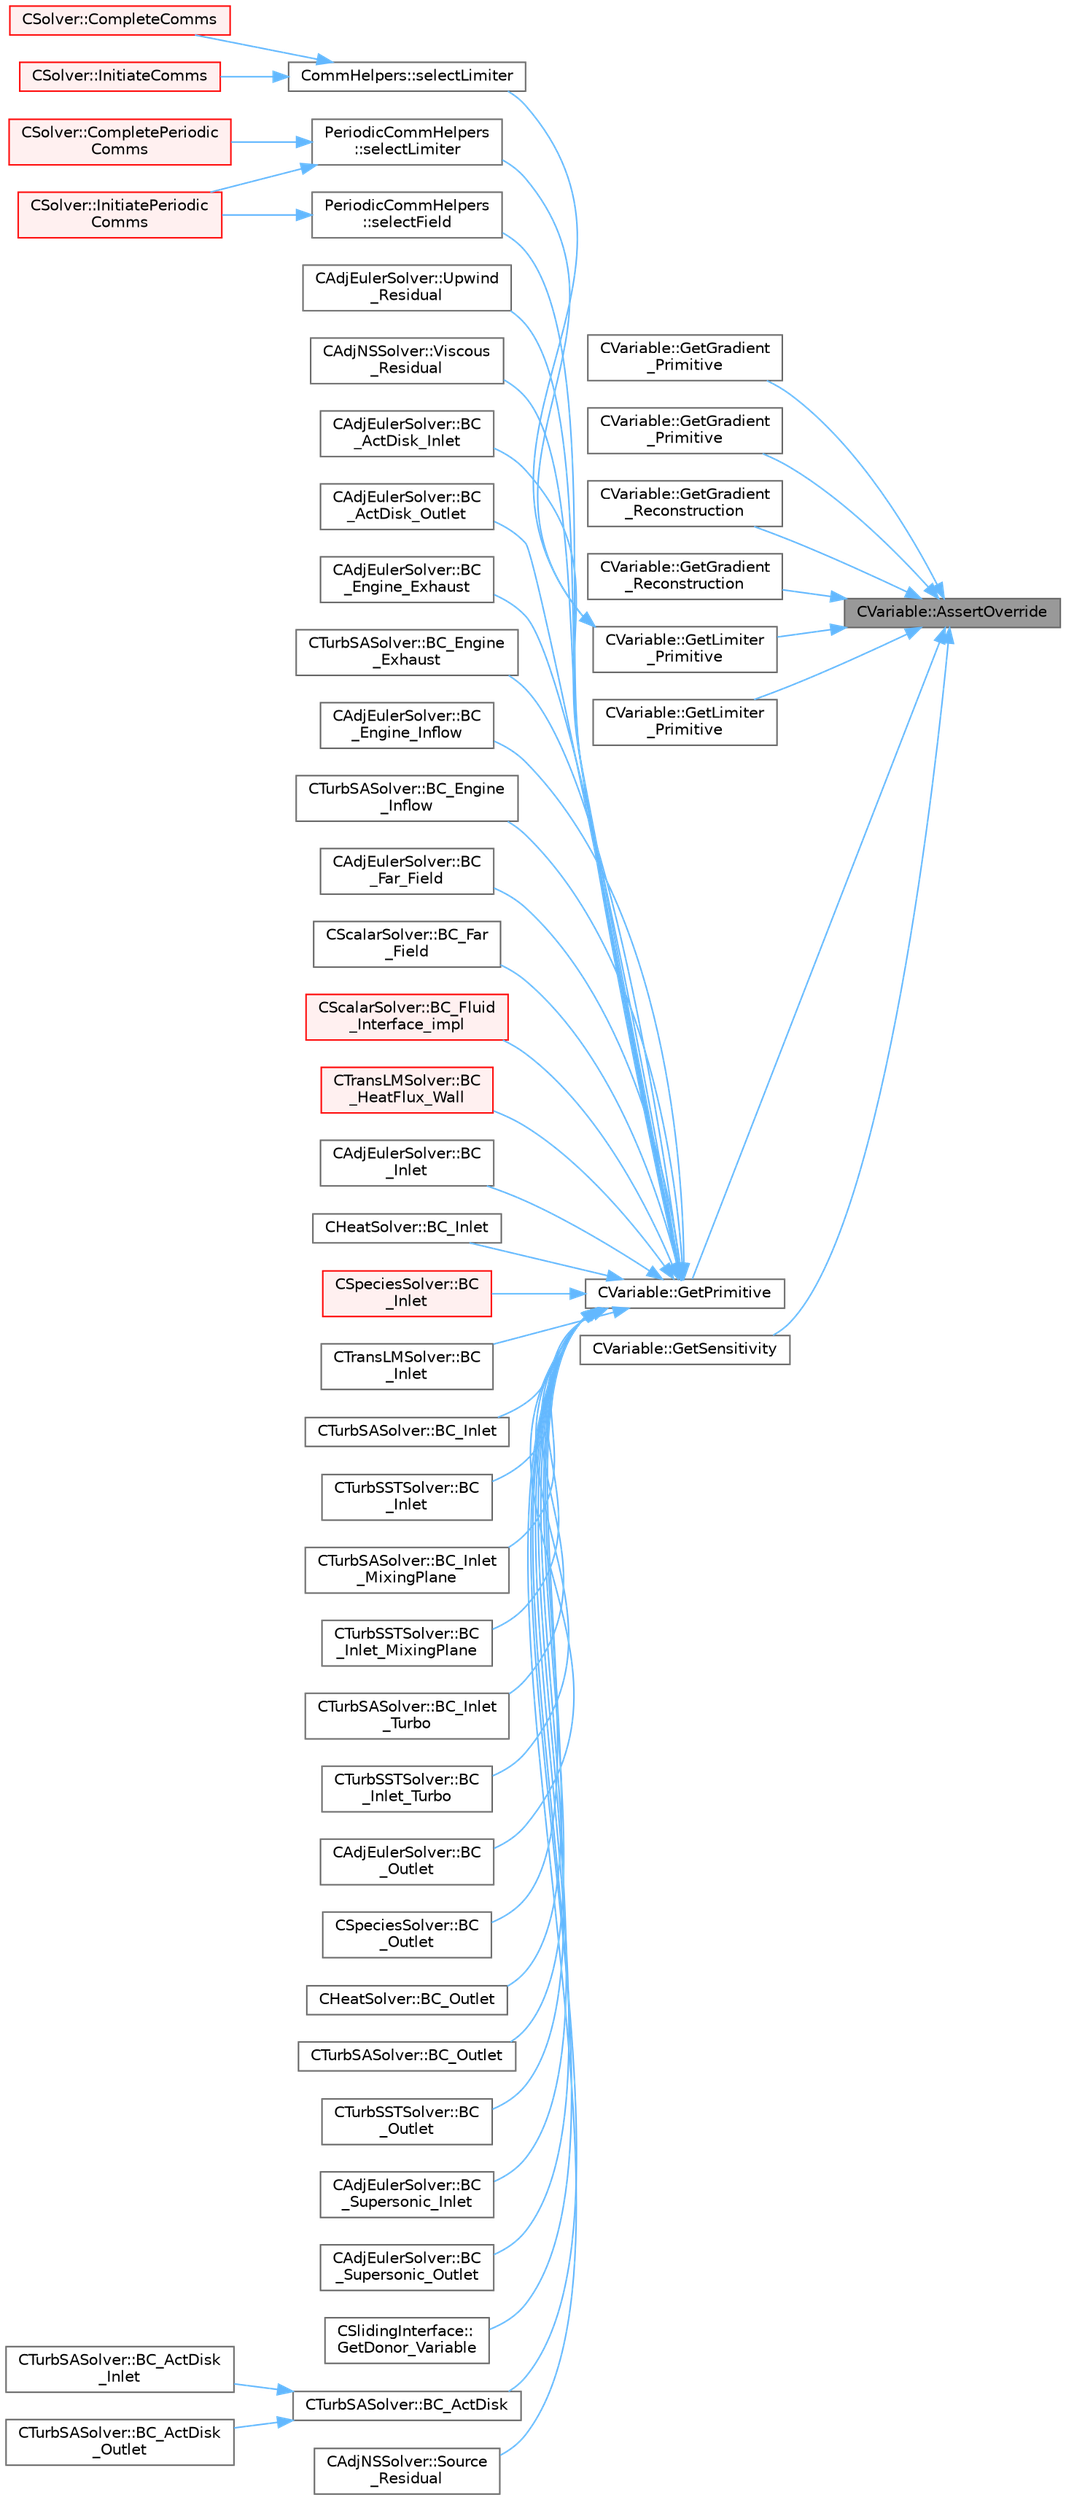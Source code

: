 digraph "CVariable::AssertOverride"
{
 // LATEX_PDF_SIZE
  bgcolor="transparent";
  edge [fontname=Helvetica,fontsize=10,labelfontname=Helvetica,labelfontsize=10];
  node [fontname=Helvetica,fontsize=10,shape=box,height=0.2,width=0.4];
  rankdir="RL";
  Node1 [id="Node000001",label="CVariable::AssertOverride",height=0.2,width=0.4,color="gray40", fillcolor="grey60", style="filled", fontcolor="black",tooltip=" "];
  Node1 -> Node2 [id="edge1_Node000001_Node000002",dir="back",color="steelblue1",style="solid",tooltip=" "];
  Node2 [id="Node000002",label="CVariable::GetGradient\l_Primitive",height=0.2,width=0.4,color="grey40", fillcolor="white", style="filled",URL="$classCVariable.html#a7ed5ccf1ed171fd34034c531cb8024ed",tooltip="Get the primitive variable gradients for all points."];
  Node1 -> Node3 [id="edge2_Node000001_Node000003",dir="back",color="steelblue1",style="solid",tooltip=" "];
  Node3 [id="Node000003",label="CVariable::GetGradient\l_Primitive",height=0.2,width=0.4,color="grey40", fillcolor="white", style="filled",URL="$classCVariable.html#a64fe32c5ac3d01cc1c333f7ae1fad6ce",tooltip=" "];
  Node1 -> Node4 [id="edge3_Node000001_Node000004",dir="back",color="steelblue1",style="solid",tooltip=" "];
  Node4 [id="Node000004",label="CVariable::GetGradient\l_Reconstruction",height=0.2,width=0.4,color="grey40", fillcolor="white", style="filled",URL="$classCVariable.html#ae3740552dd48d6c255d19e0ed30de08d",tooltip="Get the reconstruction gradient for primitive variable at all points."];
  Node1 -> Node5 [id="edge4_Node000001_Node000005",dir="back",color="steelblue1",style="solid",tooltip=" "];
  Node5 [id="Node000005",label="CVariable::GetGradient\l_Reconstruction",height=0.2,width=0.4,color="grey40", fillcolor="white", style="filled",URL="$classCVariable.html#ab970cdb35d5b7c5b30a3654a27efc28a",tooltip=" "];
  Node1 -> Node6 [id="edge5_Node000001_Node000006",dir="back",color="steelblue1",style="solid",tooltip=" "];
  Node6 [id="Node000006",label="CVariable::GetLimiter\l_Primitive",height=0.2,width=0.4,color="grey40", fillcolor="white", style="filled",URL="$classCVariable.html#a84b3e1346612ab51a543f515d5cff8cd",tooltip="Get the primitive variables limiter."];
  Node6 -> Node7 [id="edge6_Node000006_Node000007",dir="back",color="steelblue1",style="solid",tooltip=" "];
  Node7 [id="Node000007",label="PeriodicCommHelpers\l::selectLimiter",height=0.2,width=0.4,color="grey40", fillcolor="white", style="filled",URL="$namespacePeriodicCommHelpers.html#a2f2bc43a91b0f94b664e28069ee7abd4",tooltip=" "];
  Node7 -> Node8 [id="edge7_Node000007_Node000008",dir="back",color="steelblue1",style="solid",tooltip=" "];
  Node8 [id="Node000008",label="CSolver::CompletePeriodic\lComms",height=0.2,width=0.4,color="red", fillcolor="#FFF0F0", style="filled",URL="$classCSolver.html#a6b9c3e0290bce84f14ad3fde8ffa8658",tooltip="Routine to complete the set of non-blocking periodic communications launched by InitiatePeriodicComms..."];
  Node7 -> Node28 [id="edge8_Node000007_Node000028",dir="back",color="steelblue1",style="solid",tooltip=" "];
  Node28 [id="Node000028",label="CSolver::InitiatePeriodic\lComms",height=0.2,width=0.4,color="red", fillcolor="#FFF0F0", style="filled",URL="$classCSolver.html#a1a6e3eee698f471925178d422a0c3724",tooltip="Routine to load a solver quantity into the data structures for MPI periodic communication and to laun..."];
  Node6 -> Node29 [id="edge9_Node000006_Node000029",dir="back",color="steelblue1",style="solid",tooltip=" "];
  Node29 [id="Node000029",label="CommHelpers::selectLimiter",height=0.2,width=0.4,color="grey40", fillcolor="white", style="filled",URL="$namespaceCommHelpers.html#a88e9c22d59034b9b975cd978e1d99db1",tooltip=" "];
  Node29 -> Node30 [id="edge10_Node000029_Node000030",dir="back",color="steelblue1",style="solid",tooltip=" "];
  Node30 [id="Node000030",label="CSolver::CompleteComms",height=0.2,width=0.4,color="red", fillcolor="#FFF0F0", style="filled",URL="$classCSolver.html#a6891c839827efbebdcbf9a349f4da92c",tooltip="Routine to complete the set of non-blocking communications launched by InitiateComms() and unpacking ..."];
  Node29 -> Node67 [id="edge11_Node000029_Node000067",dir="back",color="steelblue1",style="solid",tooltip=" "];
  Node67 [id="Node000067",label="CSolver::InitiateComms",height=0.2,width=0.4,color="red", fillcolor="#FFF0F0", style="filled",URL="$classCSolver.html#a7c5c26e7f006b4bb7e93582d839cf09d",tooltip="Routine to load a solver quantity into the data structures for MPI point-to-point communication and t..."];
  Node1 -> Node68 [id="edge12_Node000001_Node000068",dir="back",color="steelblue1",style="solid",tooltip=" "];
  Node68 [id="Node000068",label="CVariable::GetLimiter\l_Primitive",height=0.2,width=0.4,color="grey40", fillcolor="white", style="filled",URL="$classCVariable.html#aa6abd0999f10c2a9abf4e3a896dfdd74",tooltip=" "];
  Node1 -> Node69 [id="edge13_Node000001_Node000069",dir="back",color="steelblue1",style="solid",tooltip=" "];
  Node69 [id="Node000069",label="CVariable::GetPrimitive",height=0.2,width=0.4,color="grey40", fillcolor="white", style="filled",URL="$classCVariable.html#a2925893e2535d4b24f8f3e9c4339b8b2",tooltip="Get the primitive variables for all points."];
  Node69 -> Node70 [id="edge14_Node000069_Node000070",dir="back",color="steelblue1",style="solid",tooltip=" "];
  Node70 [id="Node000070",label="CTurbSASolver::BC_ActDisk",height=0.2,width=0.4,color="grey40", fillcolor="white", style="filled",URL="$classCTurbSASolver.html#a66e84b3d8a0891d1222b6f1ed870733f",tooltip="Impose an actuator disk inlet boundary condition."];
  Node70 -> Node71 [id="edge15_Node000070_Node000071",dir="back",color="steelblue1",style="solid",tooltip=" "];
  Node71 [id="Node000071",label="CTurbSASolver::BC_ActDisk\l_Inlet",height=0.2,width=0.4,color="grey40", fillcolor="white", style="filled",URL="$classCTurbSASolver.html#a12d9bc56fae59b3a01e704213f7bbb47",tooltip="Impose an actuator disk inlet boundary condition."];
  Node70 -> Node72 [id="edge16_Node000070_Node000072",dir="back",color="steelblue1",style="solid",tooltip=" "];
  Node72 [id="Node000072",label="CTurbSASolver::BC_ActDisk\l_Outlet",height=0.2,width=0.4,color="grey40", fillcolor="white", style="filled",URL="$classCTurbSASolver.html#a3e945b3079f74cb75291507298bad1ad",tooltip="Impose an actuator disk outlet boundary condition."];
  Node69 -> Node73 [id="edge17_Node000069_Node000073",dir="back",color="steelblue1",style="solid",tooltip=" "];
  Node73 [id="Node000073",label="CAdjEulerSolver::BC\l_ActDisk_Inlet",height=0.2,width=0.4,color="grey40", fillcolor="white", style="filled",URL="$classCAdjEulerSolver.html#a67518d5cacd92978c0abacd480143b90",tooltip="Impose an actuator disk inlet boundary condition."];
  Node69 -> Node74 [id="edge18_Node000069_Node000074",dir="back",color="steelblue1",style="solid",tooltip=" "];
  Node74 [id="Node000074",label="CAdjEulerSolver::BC\l_ActDisk_Outlet",height=0.2,width=0.4,color="grey40", fillcolor="white", style="filled",URL="$classCAdjEulerSolver.html#aa60ca4eb0d68293819c21c9d8f9a0fcc",tooltip="Impose an actuator disk outlet boundary condition."];
  Node69 -> Node75 [id="edge19_Node000069_Node000075",dir="back",color="steelblue1",style="solid",tooltip=" "];
  Node75 [id="Node000075",label="CAdjEulerSolver::BC\l_Engine_Exhaust",height=0.2,width=0.4,color="grey40", fillcolor="white", style="filled",URL="$classCAdjEulerSolver.html#a460a66ee6af3bc4070ceebfafbfe5d27",tooltip="Impose the engine exhaust boundary condition."];
  Node69 -> Node76 [id="edge20_Node000069_Node000076",dir="back",color="steelblue1",style="solid",tooltip=" "];
  Node76 [id="Node000076",label="CTurbSASolver::BC_Engine\l_Exhaust",height=0.2,width=0.4,color="grey40", fillcolor="white", style="filled",URL="$classCTurbSASolver.html#a65653a4cddb1a2dd9cdb6e88e3cde711",tooltip="Impose the engine exhaust boundary condition."];
  Node69 -> Node77 [id="edge21_Node000069_Node000077",dir="back",color="steelblue1",style="solid",tooltip=" "];
  Node77 [id="Node000077",label="CAdjEulerSolver::BC\l_Engine_Inflow",height=0.2,width=0.4,color="grey40", fillcolor="white", style="filled",URL="$classCAdjEulerSolver.html#a0fdcf2e46487f71abadd4da1eaf80353",tooltip="Impose the engine inflow adjoint boundary condition."];
  Node69 -> Node78 [id="edge22_Node000069_Node000078",dir="back",color="steelblue1",style="solid",tooltip=" "];
  Node78 [id="Node000078",label="CTurbSASolver::BC_Engine\l_Inflow",height=0.2,width=0.4,color="grey40", fillcolor="white", style="filled",URL="$classCTurbSASolver.html#a50f476d77849977be97da5c07f28e4ce",tooltip="Impose the engine inflow boundary condition."];
  Node69 -> Node79 [id="edge23_Node000069_Node000079",dir="back",color="steelblue1",style="solid",tooltip=" "];
  Node79 [id="Node000079",label="CAdjEulerSolver::BC\l_Far_Field",height=0.2,width=0.4,color="grey40", fillcolor="white", style="filled",URL="$classCAdjEulerSolver.html#ad145d66ed2938ef1b6a187d3133ee101",tooltip="Impose the boundary condition to the far field using characteristics."];
  Node69 -> Node80 [id="edge24_Node000069_Node000080",dir="back",color="steelblue1",style="solid",tooltip=" "];
  Node80 [id="Node000080",label="CScalarSolver::BC_Far\l_Field",height=0.2,width=0.4,color="grey40", fillcolor="white", style="filled",URL="$classCScalarSolver.html#abb80fb42d9d6a87c8f9445354ce0c113",tooltip="Impose the Far Field boundary condition."];
  Node69 -> Node81 [id="edge25_Node000069_Node000081",dir="back",color="steelblue1",style="solid",tooltip=" "];
  Node81 [id="Node000081",label="CScalarSolver::BC_Fluid\l_Interface_impl",height=0.2,width=0.4,color="red", fillcolor="#FFF0F0", style="filled",URL="$classCScalarSolver.html#a72b57a00685a9745cd20e1ee5294c31d",tooltip="Generic implementation of the fluid interface boundary condition for scalar solvers."];
  Node69 -> Node83 [id="edge26_Node000069_Node000083",dir="back",color="steelblue1",style="solid",tooltip=" "];
  Node83 [id="Node000083",label="CTransLMSolver::BC\l_HeatFlux_Wall",height=0.2,width=0.4,color="red", fillcolor="#FFF0F0", style="filled",URL="$classCTransLMSolver.html#ab8e961142ba62fee8984fdbbf5a77511",tooltip="Impose the Langtry Menter transition wall boundary condition."];
  Node69 -> Node85 [id="edge27_Node000069_Node000085",dir="back",color="steelblue1",style="solid",tooltip=" "];
  Node85 [id="Node000085",label="CAdjEulerSolver::BC\l_Inlet",height=0.2,width=0.4,color="grey40", fillcolor="white", style="filled",URL="$classCAdjEulerSolver.html#ae32700e955c44bc12de7a818d8e412bf",tooltip="Impose the inlet boundary condition."];
  Node69 -> Node86 [id="edge28_Node000069_Node000086",dir="back",color="steelblue1",style="solid",tooltip=" "];
  Node86 [id="Node000086",label="CHeatSolver::BC_Inlet",height=0.2,width=0.4,color="grey40", fillcolor="white", style="filled",URL="$classCHeatSolver.html#a425001a48ff8e440183ac9d74ed5e15c",tooltip="Impose the inlet boundary condition."];
  Node69 -> Node87 [id="edge29_Node000069_Node000087",dir="back",color="steelblue1",style="solid",tooltip=" "];
  Node87 [id="Node000087",label="CSpeciesSolver::BC\l_Inlet",height=0.2,width=0.4,color="red", fillcolor="#FFF0F0", style="filled",URL="$classCSpeciesSolver.html#aca27a19a7953503e2ff2ec8e06c838ee",tooltip="Impose the inlet boundary condition."];
  Node69 -> Node89 [id="edge30_Node000069_Node000089",dir="back",color="steelblue1",style="solid",tooltip=" "];
  Node89 [id="Node000089",label="CTransLMSolver::BC\l_Inlet",height=0.2,width=0.4,color="grey40", fillcolor="white", style="filled",URL="$classCTransLMSolver.html#aa9520c6f182baccdf24607b7c4549679",tooltip="Impose the inlet boundary condition."];
  Node69 -> Node90 [id="edge31_Node000069_Node000090",dir="back",color="steelblue1",style="solid",tooltip=" "];
  Node90 [id="Node000090",label="CTurbSASolver::BC_Inlet",height=0.2,width=0.4,color="grey40", fillcolor="white", style="filled",URL="$classCTurbSASolver.html#ab630c3c3f90b092d0b79fe9d91165c33",tooltip="Impose the inlet boundary condition."];
  Node69 -> Node91 [id="edge32_Node000069_Node000091",dir="back",color="steelblue1",style="solid",tooltip=" "];
  Node91 [id="Node000091",label="CTurbSSTSolver::BC\l_Inlet",height=0.2,width=0.4,color="grey40", fillcolor="white", style="filled",URL="$classCTurbSSTSolver.html#ad82e31e58c6d95db62377666c3554d3d",tooltip="Impose the inlet boundary condition."];
  Node69 -> Node92 [id="edge33_Node000069_Node000092",dir="back",color="steelblue1",style="solid",tooltip=" "];
  Node92 [id="Node000092",label="CTurbSASolver::BC_Inlet\l_MixingPlane",height=0.2,width=0.4,color="grey40", fillcolor="white", style="filled",URL="$classCTurbSASolver.html#a01e392cd5dd660196e86d7dec01d1acd",tooltip="Impose the inlet boundary condition."];
  Node69 -> Node93 [id="edge34_Node000069_Node000093",dir="back",color="steelblue1",style="solid",tooltip=" "];
  Node93 [id="Node000093",label="CTurbSSTSolver::BC\l_Inlet_MixingPlane",height=0.2,width=0.4,color="grey40", fillcolor="white", style="filled",URL="$classCTurbSSTSolver.html#a9d4b339f4ee99d06b604bf17a24e8fe8",tooltip="Impose the inlet boundary condition."];
  Node69 -> Node94 [id="edge35_Node000069_Node000094",dir="back",color="steelblue1",style="solid",tooltip=" "];
  Node94 [id="Node000094",label="CTurbSASolver::BC_Inlet\l_Turbo",height=0.2,width=0.4,color="grey40", fillcolor="white", style="filled",URL="$classCTurbSASolver.html#a9cdd12aa912c00c12dbb80cc21c7977a",tooltip="Impose the inlet boundary condition."];
  Node69 -> Node95 [id="edge36_Node000069_Node000095",dir="back",color="steelblue1",style="solid",tooltip=" "];
  Node95 [id="Node000095",label="CTurbSSTSolver::BC\l_Inlet_Turbo",height=0.2,width=0.4,color="grey40", fillcolor="white", style="filled",URL="$classCTurbSSTSolver.html#a054ade13cc21d3d718c8fa2f2d514112",tooltip="Impose the inlet boundary condition."];
  Node69 -> Node96 [id="edge37_Node000069_Node000096",dir="back",color="steelblue1",style="solid",tooltip=" "];
  Node96 [id="Node000096",label="CAdjEulerSolver::BC\l_Outlet",height=0.2,width=0.4,color="grey40", fillcolor="white", style="filled",URL="$classCAdjEulerSolver.html#a606732a2540893587de80506c5d0ac70",tooltip="Impose the outlet boundary condition."];
  Node69 -> Node97 [id="edge38_Node000069_Node000097",dir="back",color="steelblue1",style="solid",tooltip=" "];
  Node97 [id="Node000097",label="CSpeciesSolver::BC\l_Outlet",height=0.2,width=0.4,color="grey40", fillcolor="white", style="filled",URL="$classCSpeciesSolver.html#a548512ab2846aa9efea881ad958db6c0",tooltip="Impose the outlet boundary condition."];
  Node69 -> Node98 [id="edge39_Node000069_Node000098",dir="back",color="steelblue1",style="solid",tooltip=" "];
  Node98 [id="Node000098",label="CHeatSolver::BC_Outlet",height=0.2,width=0.4,color="grey40", fillcolor="white", style="filled",URL="$classCHeatSolver.html#abc1e47b78958eee285963f0d9a972595",tooltip="Impose the outlet boundary condition."];
  Node69 -> Node99 [id="edge40_Node000069_Node000099",dir="back",color="steelblue1",style="solid",tooltip=" "];
  Node99 [id="Node000099",label="CTurbSASolver::BC_Outlet",height=0.2,width=0.4,color="grey40", fillcolor="white", style="filled",URL="$classCTurbSASolver.html#a185abcbd50986de9d082280228f343de",tooltip="Impose the outlet boundary condition."];
  Node69 -> Node100 [id="edge41_Node000069_Node000100",dir="back",color="steelblue1",style="solid",tooltip=" "];
  Node100 [id="Node000100",label="CTurbSSTSolver::BC\l_Outlet",height=0.2,width=0.4,color="grey40", fillcolor="white", style="filled",URL="$classCTurbSSTSolver.html#a54cdb1d97d7a039ace8ddc82abacb923",tooltip="Impose the outlet boundary condition."];
  Node69 -> Node101 [id="edge42_Node000069_Node000101",dir="back",color="steelblue1",style="solid",tooltip=" "];
  Node101 [id="Node000101",label="CAdjEulerSolver::BC\l_Supersonic_Inlet",height=0.2,width=0.4,color="grey40", fillcolor="white", style="filled",URL="$classCAdjEulerSolver.html#a387bb98473abfa504de673a89f39cd70",tooltip="Impose the supersonic inlet boundary condition."];
  Node69 -> Node102 [id="edge43_Node000069_Node000102",dir="back",color="steelblue1",style="solid",tooltip=" "];
  Node102 [id="Node000102",label="CAdjEulerSolver::BC\l_Supersonic_Outlet",height=0.2,width=0.4,color="grey40", fillcolor="white", style="filled",URL="$classCAdjEulerSolver.html#a2d9d0f85686f7c45ab8ddb89161cc376",tooltip="Impose the supersonic outlet boundary condition."];
  Node69 -> Node103 [id="edge44_Node000069_Node000103",dir="back",color="steelblue1",style="solid",tooltip=" "];
  Node103 [id="Node000103",label="CSlidingInterface::\lGetDonor_Variable",height=0.2,width=0.4,color="grey40", fillcolor="white", style="filled",URL="$classCSlidingInterface.html#a88a011742e1e658b90a566307e42ec1f",tooltip="Retrieve the variable that will be sent from donor mesh to target mesh."];
  Node69 -> Node104 [id="edge45_Node000069_Node000104",dir="back",color="steelblue1",style="solid",tooltip=" "];
  Node104 [id="Node000104",label="PeriodicCommHelpers\l::selectField",height=0.2,width=0.4,color="grey40", fillcolor="white", style="filled",URL="$namespacePeriodicCommHelpers.html#a759e604990e9151e0aec45361a76ede5",tooltip=" "];
  Node104 -> Node28 [id="edge46_Node000104_Node000028",dir="back",color="steelblue1",style="solid",tooltip=" "];
  Node69 -> Node105 [id="edge47_Node000069_Node000105",dir="back",color="steelblue1",style="solid",tooltip=" "];
  Node105 [id="Node000105",label="CAdjNSSolver::Source\l_Residual",height=0.2,width=0.4,color="grey40", fillcolor="white", style="filled",URL="$classCAdjNSSolver.html#a3f7289e94076471c23e53da293b69645",tooltip="Source term computation."];
  Node69 -> Node106 [id="edge48_Node000069_Node000106",dir="back",color="steelblue1",style="solid",tooltip=" "];
  Node106 [id="Node000106",label="CAdjEulerSolver::Upwind\l_Residual",height=0.2,width=0.4,color="grey40", fillcolor="white", style="filled",URL="$classCAdjEulerSolver.html#a27f05ad7c19b238efda73a2866c4b9b7",tooltip="Compute the spatial integration using a upwind scheme."];
  Node69 -> Node107 [id="edge49_Node000069_Node000107",dir="back",color="steelblue1",style="solid",tooltip=" "];
  Node107 [id="Node000107",label="CAdjNSSolver::Viscous\l_Residual",height=0.2,width=0.4,color="grey40", fillcolor="white", style="filled",URL="$classCAdjNSSolver.html#a87064a324dd57b715155f405fc0804fc",tooltip="Compute the viscous residuals for the adjoint equation."];
  Node1 -> Node108 [id="edge50_Node000001_Node000108",dir="back",color="steelblue1",style="solid",tooltip=" "];
  Node108 [id="Node000108",label="CVariable::GetSensitivity",height=0.2,width=0.4,color="grey40", fillcolor="white", style="filled",URL="$classCVariable.html#ae274dd297a7e2ae7ec010b5a58abd430",tooltip=" "];
}
